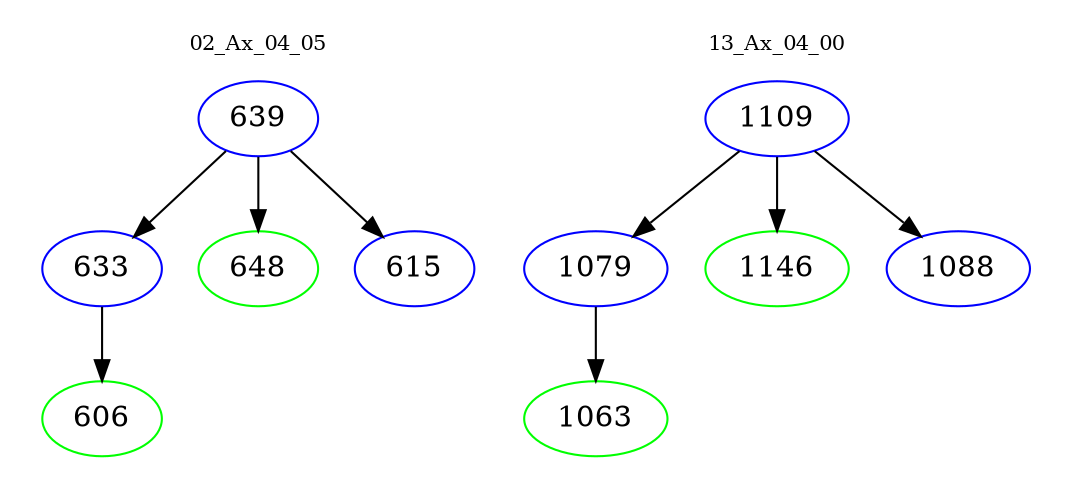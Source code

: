 digraph{
subgraph cluster_0 {
color = white
label = "02_Ax_04_05";
fontsize=10;
T0_639 [label="639", color="blue"]
T0_639 -> T0_633 [color="black"]
T0_633 [label="633", color="blue"]
T0_633 -> T0_606 [color="black"]
T0_606 [label="606", color="green"]
T0_639 -> T0_648 [color="black"]
T0_648 [label="648", color="green"]
T0_639 -> T0_615 [color="black"]
T0_615 [label="615", color="blue"]
}
subgraph cluster_1 {
color = white
label = "13_Ax_04_00";
fontsize=10;
T1_1109 [label="1109", color="blue"]
T1_1109 -> T1_1079 [color="black"]
T1_1079 [label="1079", color="blue"]
T1_1079 -> T1_1063 [color="black"]
T1_1063 [label="1063", color="green"]
T1_1109 -> T1_1146 [color="black"]
T1_1146 [label="1146", color="green"]
T1_1109 -> T1_1088 [color="black"]
T1_1088 [label="1088", color="blue"]
}
}

